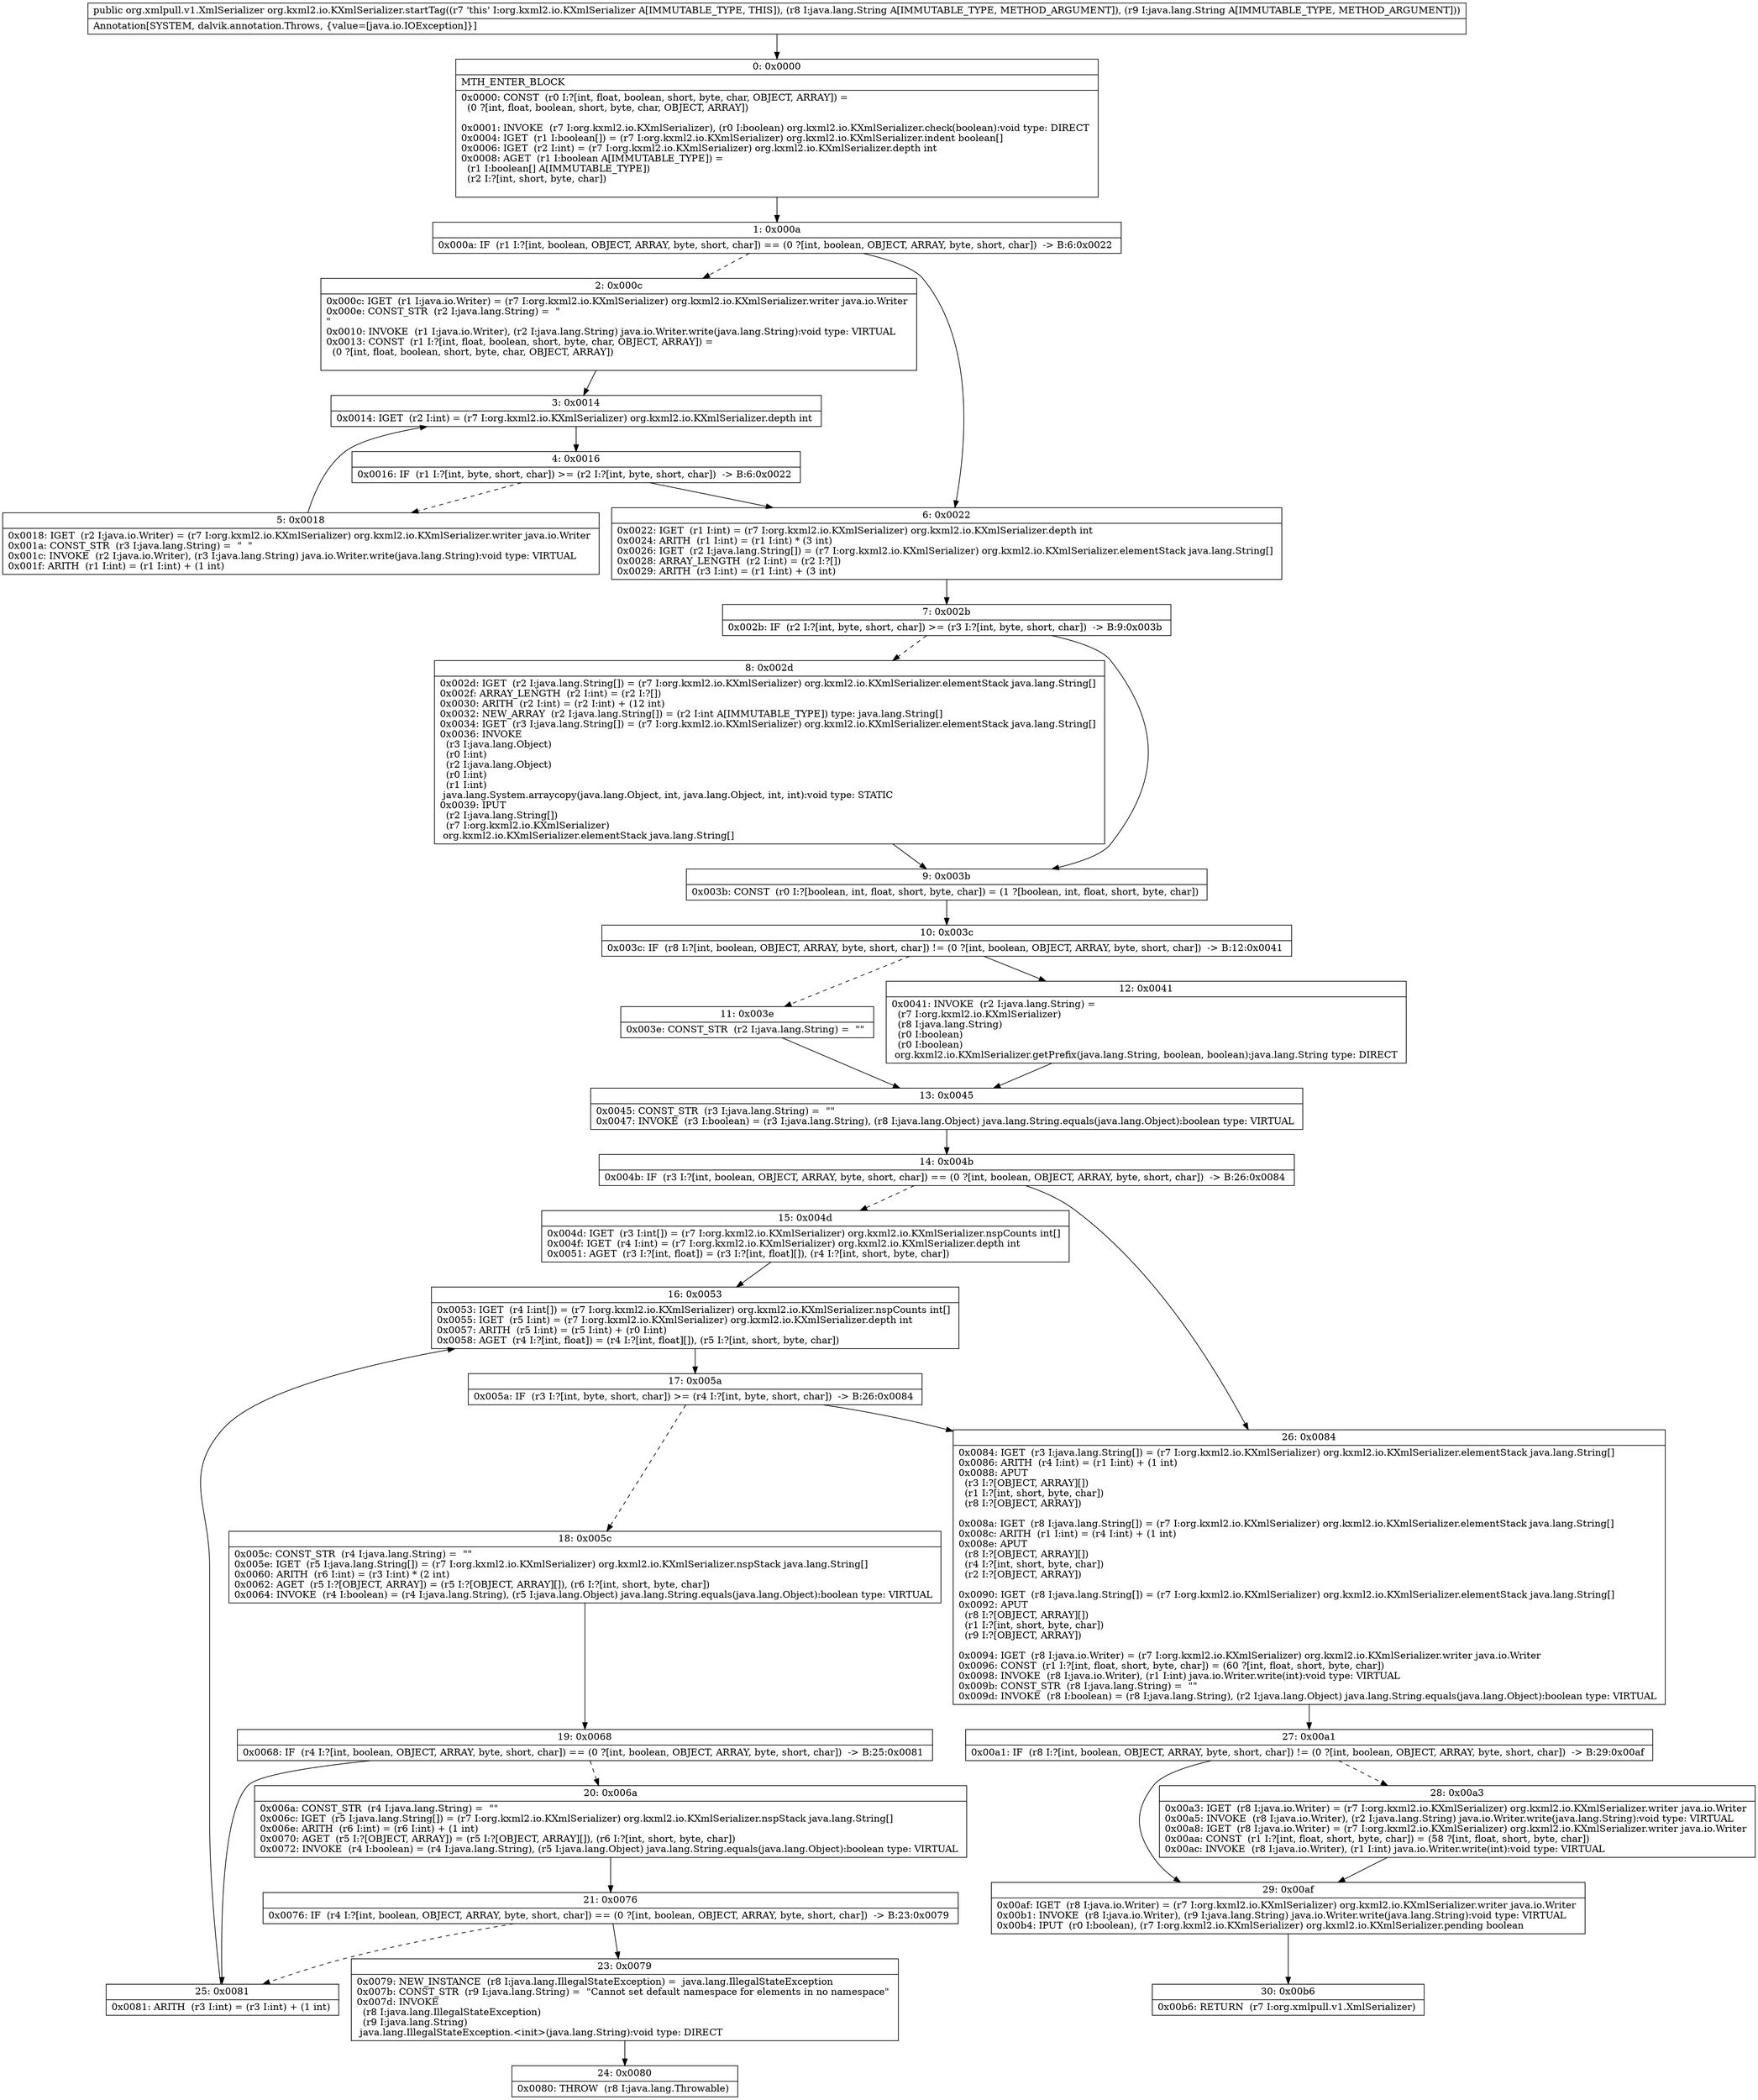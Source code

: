 digraph "CFG fororg.kxml2.io.KXmlSerializer.startTag(Ljava\/lang\/String;Ljava\/lang\/String;)Lorg\/xmlpull\/v1\/XmlSerializer;" {
Node_0 [shape=record,label="{0\:\ 0x0000|MTH_ENTER_BLOCK\l|0x0000: CONST  (r0 I:?[int, float, boolean, short, byte, char, OBJECT, ARRAY]) = \l  (0 ?[int, float, boolean, short, byte, char, OBJECT, ARRAY])\l \l0x0001: INVOKE  (r7 I:org.kxml2.io.KXmlSerializer), (r0 I:boolean) org.kxml2.io.KXmlSerializer.check(boolean):void type: DIRECT \l0x0004: IGET  (r1 I:boolean[]) = (r7 I:org.kxml2.io.KXmlSerializer) org.kxml2.io.KXmlSerializer.indent boolean[] \l0x0006: IGET  (r2 I:int) = (r7 I:org.kxml2.io.KXmlSerializer) org.kxml2.io.KXmlSerializer.depth int \l0x0008: AGET  (r1 I:boolean A[IMMUTABLE_TYPE]) = \l  (r1 I:boolean[] A[IMMUTABLE_TYPE])\l  (r2 I:?[int, short, byte, char])\l \l}"];
Node_1 [shape=record,label="{1\:\ 0x000a|0x000a: IF  (r1 I:?[int, boolean, OBJECT, ARRAY, byte, short, char]) == (0 ?[int, boolean, OBJECT, ARRAY, byte, short, char])  \-\> B:6:0x0022 \l}"];
Node_2 [shape=record,label="{2\:\ 0x000c|0x000c: IGET  (r1 I:java.io.Writer) = (r7 I:org.kxml2.io.KXmlSerializer) org.kxml2.io.KXmlSerializer.writer java.io.Writer \l0x000e: CONST_STR  (r2 I:java.lang.String) =  \"\l\" \l0x0010: INVOKE  (r1 I:java.io.Writer), (r2 I:java.lang.String) java.io.Writer.write(java.lang.String):void type: VIRTUAL \l0x0013: CONST  (r1 I:?[int, float, boolean, short, byte, char, OBJECT, ARRAY]) = \l  (0 ?[int, float, boolean, short, byte, char, OBJECT, ARRAY])\l \l}"];
Node_3 [shape=record,label="{3\:\ 0x0014|0x0014: IGET  (r2 I:int) = (r7 I:org.kxml2.io.KXmlSerializer) org.kxml2.io.KXmlSerializer.depth int \l}"];
Node_4 [shape=record,label="{4\:\ 0x0016|0x0016: IF  (r1 I:?[int, byte, short, char]) \>= (r2 I:?[int, byte, short, char])  \-\> B:6:0x0022 \l}"];
Node_5 [shape=record,label="{5\:\ 0x0018|0x0018: IGET  (r2 I:java.io.Writer) = (r7 I:org.kxml2.io.KXmlSerializer) org.kxml2.io.KXmlSerializer.writer java.io.Writer \l0x001a: CONST_STR  (r3 I:java.lang.String) =  \"  \" \l0x001c: INVOKE  (r2 I:java.io.Writer), (r3 I:java.lang.String) java.io.Writer.write(java.lang.String):void type: VIRTUAL \l0x001f: ARITH  (r1 I:int) = (r1 I:int) + (1 int) \l}"];
Node_6 [shape=record,label="{6\:\ 0x0022|0x0022: IGET  (r1 I:int) = (r7 I:org.kxml2.io.KXmlSerializer) org.kxml2.io.KXmlSerializer.depth int \l0x0024: ARITH  (r1 I:int) = (r1 I:int) * (3 int) \l0x0026: IGET  (r2 I:java.lang.String[]) = (r7 I:org.kxml2.io.KXmlSerializer) org.kxml2.io.KXmlSerializer.elementStack java.lang.String[] \l0x0028: ARRAY_LENGTH  (r2 I:int) = (r2 I:?[]) \l0x0029: ARITH  (r3 I:int) = (r1 I:int) + (3 int) \l}"];
Node_7 [shape=record,label="{7\:\ 0x002b|0x002b: IF  (r2 I:?[int, byte, short, char]) \>= (r3 I:?[int, byte, short, char])  \-\> B:9:0x003b \l}"];
Node_8 [shape=record,label="{8\:\ 0x002d|0x002d: IGET  (r2 I:java.lang.String[]) = (r7 I:org.kxml2.io.KXmlSerializer) org.kxml2.io.KXmlSerializer.elementStack java.lang.String[] \l0x002f: ARRAY_LENGTH  (r2 I:int) = (r2 I:?[]) \l0x0030: ARITH  (r2 I:int) = (r2 I:int) + (12 int) \l0x0032: NEW_ARRAY  (r2 I:java.lang.String[]) = (r2 I:int A[IMMUTABLE_TYPE]) type: java.lang.String[] \l0x0034: IGET  (r3 I:java.lang.String[]) = (r7 I:org.kxml2.io.KXmlSerializer) org.kxml2.io.KXmlSerializer.elementStack java.lang.String[] \l0x0036: INVOKE  \l  (r3 I:java.lang.Object)\l  (r0 I:int)\l  (r2 I:java.lang.Object)\l  (r0 I:int)\l  (r1 I:int)\l java.lang.System.arraycopy(java.lang.Object, int, java.lang.Object, int, int):void type: STATIC \l0x0039: IPUT  \l  (r2 I:java.lang.String[])\l  (r7 I:org.kxml2.io.KXmlSerializer)\l org.kxml2.io.KXmlSerializer.elementStack java.lang.String[] \l}"];
Node_9 [shape=record,label="{9\:\ 0x003b|0x003b: CONST  (r0 I:?[boolean, int, float, short, byte, char]) = (1 ?[boolean, int, float, short, byte, char]) \l}"];
Node_10 [shape=record,label="{10\:\ 0x003c|0x003c: IF  (r8 I:?[int, boolean, OBJECT, ARRAY, byte, short, char]) != (0 ?[int, boolean, OBJECT, ARRAY, byte, short, char])  \-\> B:12:0x0041 \l}"];
Node_11 [shape=record,label="{11\:\ 0x003e|0x003e: CONST_STR  (r2 I:java.lang.String) =  \"\" \l}"];
Node_12 [shape=record,label="{12\:\ 0x0041|0x0041: INVOKE  (r2 I:java.lang.String) = \l  (r7 I:org.kxml2.io.KXmlSerializer)\l  (r8 I:java.lang.String)\l  (r0 I:boolean)\l  (r0 I:boolean)\l org.kxml2.io.KXmlSerializer.getPrefix(java.lang.String, boolean, boolean):java.lang.String type: DIRECT \l}"];
Node_13 [shape=record,label="{13\:\ 0x0045|0x0045: CONST_STR  (r3 I:java.lang.String) =  \"\" \l0x0047: INVOKE  (r3 I:boolean) = (r3 I:java.lang.String), (r8 I:java.lang.Object) java.lang.String.equals(java.lang.Object):boolean type: VIRTUAL \l}"];
Node_14 [shape=record,label="{14\:\ 0x004b|0x004b: IF  (r3 I:?[int, boolean, OBJECT, ARRAY, byte, short, char]) == (0 ?[int, boolean, OBJECT, ARRAY, byte, short, char])  \-\> B:26:0x0084 \l}"];
Node_15 [shape=record,label="{15\:\ 0x004d|0x004d: IGET  (r3 I:int[]) = (r7 I:org.kxml2.io.KXmlSerializer) org.kxml2.io.KXmlSerializer.nspCounts int[] \l0x004f: IGET  (r4 I:int) = (r7 I:org.kxml2.io.KXmlSerializer) org.kxml2.io.KXmlSerializer.depth int \l0x0051: AGET  (r3 I:?[int, float]) = (r3 I:?[int, float][]), (r4 I:?[int, short, byte, char]) \l}"];
Node_16 [shape=record,label="{16\:\ 0x0053|0x0053: IGET  (r4 I:int[]) = (r7 I:org.kxml2.io.KXmlSerializer) org.kxml2.io.KXmlSerializer.nspCounts int[] \l0x0055: IGET  (r5 I:int) = (r7 I:org.kxml2.io.KXmlSerializer) org.kxml2.io.KXmlSerializer.depth int \l0x0057: ARITH  (r5 I:int) = (r5 I:int) + (r0 I:int) \l0x0058: AGET  (r4 I:?[int, float]) = (r4 I:?[int, float][]), (r5 I:?[int, short, byte, char]) \l}"];
Node_17 [shape=record,label="{17\:\ 0x005a|0x005a: IF  (r3 I:?[int, byte, short, char]) \>= (r4 I:?[int, byte, short, char])  \-\> B:26:0x0084 \l}"];
Node_18 [shape=record,label="{18\:\ 0x005c|0x005c: CONST_STR  (r4 I:java.lang.String) =  \"\" \l0x005e: IGET  (r5 I:java.lang.String[]) = (r7 I:org.kxml2.io.KXmlSerializer) org.kxml2.io.KXmlSerializer.nspStack java.lang.String[] \l0x0060: ARITH  (r6 I:int) = (r3 I:int) * (2 int) \l0x0062: AGET  (r5 I:?[OBJECT, ARRAY]) = (r5 I:?[OBJECT, ARRAY][]), (r6 I:?[int, short, byte, char]) \l0x0064: INVOKE  (r4 I:boolean) = (r4 I:java.lang.String), (r5 I:java.lang.Object) java.lang.String.equals(java.lang.Object):boolean type: VIRTUAL \l}"];
Node_19 [shape=record,label="{19\:\ 0x0068|0x0068: IF  (r4 I:?[int, boolean, OBJECT, ARRAY, byte, short, char]) == (0 ?[int, boolean, OBJECT, ARRAY, byte, short, char])  \-\> B:25:0x0081 \l}"];
Node_20 [shape=record,label="{20\:\ 0x006a|0x006a: CONST_STR  (r4 I:java.lang.String) =  \"\" \l0x006c: IGET  (r5 I:java.lang.String[]) = (r7 I:org.kxml2.io.KXmlSerializer) org.kxml2.io.KXmlSerializer.nspStack java.lang.String[] \l0x006e: ARITH  (r6 I:int) = (r6 I:int) + (1 int) \l0x0070: AGET  (r5 I:?[OBJECT, ARRAY]) = (r5 I:?[OBJECT, ARRAY][]), (r6 I:?[int, short, byte, char]) \l0x0072: INVOKE  (r4 I:boolean) = (r4 I:java.lang.String), (r5 I:java.lang.Object) java.lang.String.equals(java.lang.Object):boolean type: VIRTUAL \l}"];
Node_21 [shape=record,label="{21\:\ 0x0076|0x0076: IF  (r4 I:?[int, boolean, OBJECT, ARRAY, byte, short, char]) == (0 ?[int, boolean, OBJECT, ARRAY, byte, short, char])  \-\> B:23:0x0079 \l}"];
Node_23 [shape=record,label="{23\:\ 0x0079|0x0079: NEW_INSTANCE  (r8 I:java.lang.IllegalStateException) =  java.lang.IllegalStateException \l0x007b: CONST_STR  (r9 I:java.lang.String) =  \"Cannot set default namespace for elements in no namespace\" \l0x007d: INVOKE  \l  (r8 I:java.lang.IllegalStateException)\l  (r9 I:java.lang.String)\l java.lang.IllegalStateException.\<init\>(java.lang.String):void type: DIRECT \l}"];
Node_24 [shape=record,label="{24\:\ 0x0080|0x0080: THROW  (r8 I:java.lang.Throwable) \l}"];
Node_25 [shape=record,label="{25\:\ 0x0081|0x0081: ARITH  (r3 I:int) = (r3 I:int) + (1 int) \l}"];
Node_26 [shape=record,label="{26\:\ 0x0084|0x0084: IGET  (r3 I:java.lang.String[]) = (r7 I:org.kxml2.io.KXmlSerializer) org.kxml2.io.KXmlSerializer.elementStack java.lang.String[] \l0x0086: ARITH  (r4 I:int) = (r1 I:int) + (1 int) \l0x0088: APUT  \l  (r3 I:?[OBJECT, ARRAY][])\l  (r1 I:?[int, short, byte, char])\l  (r8 I:?[OBJECT, ARRAY])\l \l0x008a: IGET  (r8 I:java.lang.String[]) = (r7 I:org.kxml2.io.KXmlSerializer) org.kxml2.io.KXmlSerializer.elementStack java.lang.String[] \l0x008c: ARITH  (r1 I:int) = (r4 I:int) + (1 int) \l0x008e: APUT  \l  (r8 I:?[OBJECT, ARRAY][])\l  (r4 I:?[int, short, byte, char])\l  (r2 I:?[OBJECT, ARRAY])\l \l0x0090: IGET  (r8 I:java.lang.String[]) = (r7 I:org.kxml2.io.KXmlSerializer) org.kxml2.io.KXmlSerializer.elementStack java.lang.String[] \l0x0092: APUT  \l  (r8 I:?[OBJECT, ARRAY][])\l  (r1 I:?[int, short, byte, char])\l  (r9 I:?[OBJECT, ARRAY])\l \l0x0094: IGET  (r8 I:java.io.Writer) = (r7 I:org.kxml2.io.KXmlSerializer) org.kxml2.io.KXmlSerializer.writer java.io.Writer \l0x0096: CONST  (r1 I:?[int, float, short, byte, char]) = (60 ?[int, float, short, byte, char]) \l0x0098: INVOKE  (r8 I:java.io.Writer), (r1 I:int) java.io.Writer.write(int):void type: VIRTUAL \l0x009b: CONST_STR  (r8 I:java.lang.String) =  \"\" \l0x009d: INVOKE  (r8 I:boolean) = (r8 I:java.lang.String), (r2 I:java.lang.Object) java.lang.String.equals(java.lang.Object):boolean type: VIRTUAL \l}"];
Node_27 [shape=record,label="{27\:\ 0x00a1|0x00a1: IF  (r8 I:?[int, boolean, OBJECT, ARRAY, byte, short, char]) != (0 ?[int, boolean, OBJECT, ARRAY, byte, short, char])  \-\> B:29:0x00af \l}"];
Node_28 [shape=record,label="{28\:\ 0x00a3|0x00a3: IGET  (r8 I:java.io.Writer) = (r7 I:org.kxml2.io.KXmlSerializer) org.kxml2.io.KXmlSerializer.writer java.io.Writer \l0x00a5: INVOKE  (r8 I:java.io.Writer), (r2 I:java.lang.String) java.io.Writer.write(java.lang.String):void type: VIRTUAL \l0x00a8: IGET  (r8 I:java.io.Writer) = (r7 I:org.kxml2.io.KXmlSerializer) org.kxml2.io.KXmlSerializer.writer java.io.Writer \l0x00aa: CONST  (r1 I:?[int, float, short, byte, char]) = (58 ?[int, float, short, byte, char]) \l0x00ac: INVOKE  (r8 I:java.io.Writer), (r1 I:int) java.io.Writer.write(int):void type: VIRTUAL \l}"];
Node_29 [shape=record,label="{29\:\ 0x00af|0x00af: IGET  (r8 I:java.io.Writer) = (r7 I:org.kxml2.io.KXmlSerializer) org.kxml2.io.KXmlSerializer.writer java.io.Writer \l0x00b1: INVOKE  (r8 I:java.io.Writer), (r9 I:java.lang.String) java.io.Writer.write(java.lang.String):void type: VIRTUAL \l0x00b4: IPUT  (r0 I:boolean), (r7 I:org.kxml2.io.KXmlSerializer) org.kxml2.io.KXmlSerializer.pending boolean \l}"];
Node_30 [shape=record,label="{30\:\ 0x00b6|0x00b6: RETURN  (r7 I:org.xmlpull.v1.XmlSerializer) \l}"];
MethodNode[shape=record,label="{public org.xmlpull.v1.XmlSerializer org.kxml2.io.KXmlSerializer.startTag((r7 'this' I:org.kxml2.io.KXmlSerializer A[IMMUTABLE_TYPE, THIS]), (r8 I:java.lang.String A[IMMUTABLE_TYPE, METHOD_ARGUMENT]), (r9 I:java.lang.String A[IMMUTABLE_TYPE, METHOD_ARGUMENT]))  | Annotation[SYSTEM, dalvik.annotation.Throws, \{value=[java.io.IOException]\}]\l}"];
MethodNode -> Node_0;
Node_0 -> Node_1;
Node_1 -> Node_2[style=dashed];
Node_1 -> Node_6;
Node_2 -> Node_3;
Node_3 -> Node_4;
Node_4 -> Node_5[style=dashed];
Node_4 -> Node_6;
Node_5 -> Node_3;
Node_6 -> Node_7;
Node_7 -> Node_8[style=dashed];
Node_7 -> Node_9;
Node_8 -> Node_9;
Node_9 -> Node_10;
Node_10 -> Node_11[style=dashed];
Node_10 -> Node_12;
Node_11 -> Node_13;
Node_12 -> Node_13;
Node_13 -> Node_14;
Node_14 -> Node_15[style=dashed];
Node_14 -> Node_26;
Node_15 -> Node_16;
Node_16 -> Node_17;
Node_17 -> Node_18[style=dashed];
Node_17 -> Node_26;
Node_18 -> Node_19;
Node_19 -> Node_20[style=dashed];
Node_19 -> Node_25;
Node_20 -> Node_21;
Node_21 -> Node_23;
Node_21 -> Node_25[style=dashed];
Node_23 -> Node_24;
Node_25 -> Node_16;
Node_26 -> Node_27;
Node_27 -> Node_28[style=dashed];
Node_27 -> Node_29;
Node_28 -> Node_29;
Node_29 -> Node_30;
}

